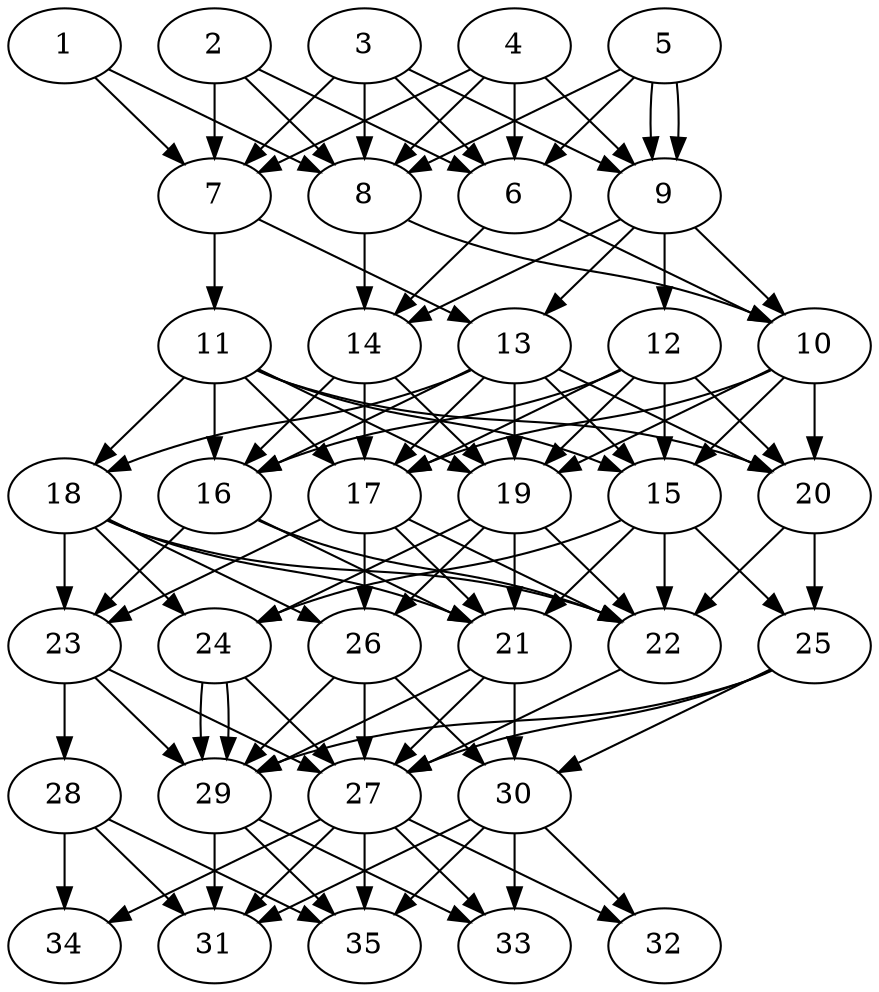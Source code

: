 // DAG automatically generated by daggen at Thu Oct  3 14:05:37 2019
// ./daggen --dot -n 35 --ccr 0.4 --fat 0.5 --regular 0.7 --density 0.9 --mindata 5242880 --maxdata 52428800 
digraph G {
  1 [size="52743680", alpha="0.13", expect_size="21097472"] 
  1 -> 7 [size ="21097472"]
  1 -> 8 [size ="21097472"]
  2 [size="98908160", alpha="0.09", expect_size="39563264"] 
  2 -> 6 [size ="39563264"]
  2 -> 7 [size ="39563264"]
  2 -> 8 [size ="39563264"]
  3 [size="113249280", alpha="0.18", expect_size="45299712"] 
  3 -> 6 [size ="45299712"]
  3 -> 7 [size ="45299712"]
  3 -> 8 [size ="45299712"]
  3 -> 9 [size ="45299712"]
  4 [size="60958720", alpha="0.06", expect_size="24383488"] 
  4 -> 6 [size ="24383488"]
  4 -> 7 [size ="24383488"]
  4 -> 8 [size ="24383488"]
  4 -> 9 [size ="24383488"]
  5 [size="25082880", alpha="0.09", expect_size="10033152"] 
  5 -> 6 [size ="10033152"]
  5 -> 8 [size ="10033152"]
  5 -> 9 [size ="10033152"]
  5 -> 9 [size ="10033152"]
  6 [size="60195840", alpha="0.13", expect_size="24078336"] 
  6 -> 10 [size ="24078336"]
  6 -> 14 [size ="24078336"]
  7 [size="110952960", alpha="0.15", expect_size="44381184"] 
  7 -> 11 [size ="44381184"]
  7 -> 13 [size ="44381184"]
  8 [size="63687680", alpha="0.08", expect_size="25475072"] 
  8 -> 10 [size ="25475072"]
  8 -> 14 [size ="25475072"]
  9 [size="25098240", alpha="0.03", expect_size="10039296"] 
  9 -> 10 [size ="10039296"]
  9 -> 12 [size ="10039296"]
  9 -> 13 [size ="10039296"]
  9 -> 14 [size ="10039296"]
  10 [size="129804800", alpha="0.08", expect_size="51921920"] 
  10 -> 15 [size ="51921920"]
  10 -> 17 [size ="51921920"]
  10 -> 19 [size ="51921920"]
  10 -> 20 [size ="51921920"]
  11 [size="119380480", alpha="0.15", expect_size="47752192"] 
  11 -> 15 [size ="47752192"]
  11 -> 16 [size ="47752192"]
  11 -> 17 [size ="47752192"]
  11 -> 18 [size ="47752192"]
  11 -> 19 [size ="47752192"]
  11 -> 20 [size ="47752192"]
  12 [size="75865600", alpha="0.05", expect_size="30346240"] 
  12 -> 15 [size ="30346240"]
  12 -> 16 [size ="30346240"]
  12 -> 17 [size ="30346240"]
  12 -> 19 [size ="30346240"]
  12 -> 20 [size ="30346240"]
  13 [size="128417280", alpha="0.02", expect_size="51366912"] 
  13 -> 15 [size ="51366912"]
  13 -> 16 [size ="51366912"]
  13 -> 17 [size ="51366912"]
  13 -> 18 [size ="51366912"]
  13 -> 19 [size ="51366912"]
  13 -> 20 [size ="51366912"]
  14 [size="117665280", alpha="0.01", expect_size="47066112"] 
  14 -> 16 [size ="47066112"]
  14 -> 17 [size ="47066112"]
  14 -> 19 [size ="47066112"]
  15 [size="36416000", alpha="0.11", expect_size="14566400"] 
  15 -> 21 [size ="14566400"]
  15 -> 22 [size ="14566400"]
  15 -> 24 [size ="14566400"]
  15 -> 25 [size ="14566400"]
  16 [size="89182720", alpha="0.16", expect_size="35673088"] 
  16 -> 21 [size ="35673088"]
  16 -> 22 [size ="35673088"]
  16 -> 23 [size ="35673088"]
  17 [size="50460160", alpha="0.11", expect_size="20184064"] 
  17 -> 21 [size ="20184064"]
  17 -> 22 [size ="20184064"]
  17 -> 23 [size ="20184064"]
  17 -> 26 [size ="20184064"]
  18 [size="20193280", alpha="0.01", expect_size="8077312"] 
  18 -> 21 [size ="8077312"]
  18 -> 22 [size ="8077312"]
  18 -> 23 [size ="8077312"]
  18 -> 24 [size ="8077312"]
  18 -> 26 [size ="8077312"]
  19 [size="67146240", alpha="0.14", expect_size="26858496"] 
  19 -> 21 [size ="26858496"]
  19 -> 22 [size ="26858496"]
  19 -> 24 [size ="26858496"]
  19 -> 26 [size ="26858496"]
  20 [size="84101120", alpha="0.05", expect_size="33640448"] 
  20 -> 22 [size ="33640448"]
  20 -> 25 [size ="33640448"]
  21 [size="130247680", alpha="0.03", expect_size="52099072"] 
  21 -> 27 [size ="52099072"]
  21 -> 29 [size ="52099072"]
  21 -> 30 [size ="52099072"]
  22 [size="97955840", alpha="0.15", expect_size="39182336"] 
  22 -> 27 [size ="39182336"]
  23 [size="126850560", alpha="0.04", expect_size="50740224"] 
  23 -> 27 [size ="50740224"]
  23 -> 28 [size ="50740224"]
  23 -> 29 [size ="50740224"]
  24 [size="21626880", alpha="0.02", expect_size="8650752"] 
  24 -> 27 [size ="8650752"]
  24 -> 29 [size ="8650752"]
  24 -> 29 [size ="8650752"]
  25 [size="29473280", alpha="0.01", expect_size="11789312"] 
  25 -> 27 [size ="11789312"]
  25 -> 29 [size ="11789312"]
  25 -> 30 [size ="11789312"]
  26 [size="92533760", alpha="0.08", expect_size="37013504"] 
  26 -> 27 [size ="37013504"]
  26 -> 29 [size ="37013504"]
  26 -> 30 [size ="37013504"]
  27 [size="68933120", alpha="0.12", expect_size="27573248"] 
  27 -> 31 [size ="27573248"]
  27 -> 32 [size ="27573248"]
  27 -> 33 [size ="27573248"]
  27 -> 34 [size ="27573248"]
  27 -> 35 [size ="27573248"]
  28 [size="16312320", alpha="0.05", expect_size="6524928"] 
  28 -> 31 [size ="6524928"]
  28 -> 34 [size ="6524928"]
  28 -> 35 [size ="6524928"]
  29 [size="20267520", alpha="0.20", expect_size="8107008"] 
  29 -> 31 [size ="8107008"]
  29 -> 33 [size ="8107008"]
  29 -> 35 [size ="8107008"]
  30 [size="102873600", alpha="0.14", expect_size="41149440"] 
  30 -> 31 [size ="41149440"]
  30 -> 32 [size ="41149440"]
  30 -> 33 [size ="41149440"]
  30 -> 35 [size ="41149440"]
  31 [size="14499840", alpha="0.06", expect_size="5799936"] 
  32 [size="30714880", alpha="0.09", expect_size="12285952"] 
  33 [size="119352320", alpha="0.12", expect_size="47740928"] 
  34 [size="26662400", alpha="0.12", expect_size="10664960"] 
  35 [size="36428800", alpha="0.16", expect_size="14571520"] 
}

